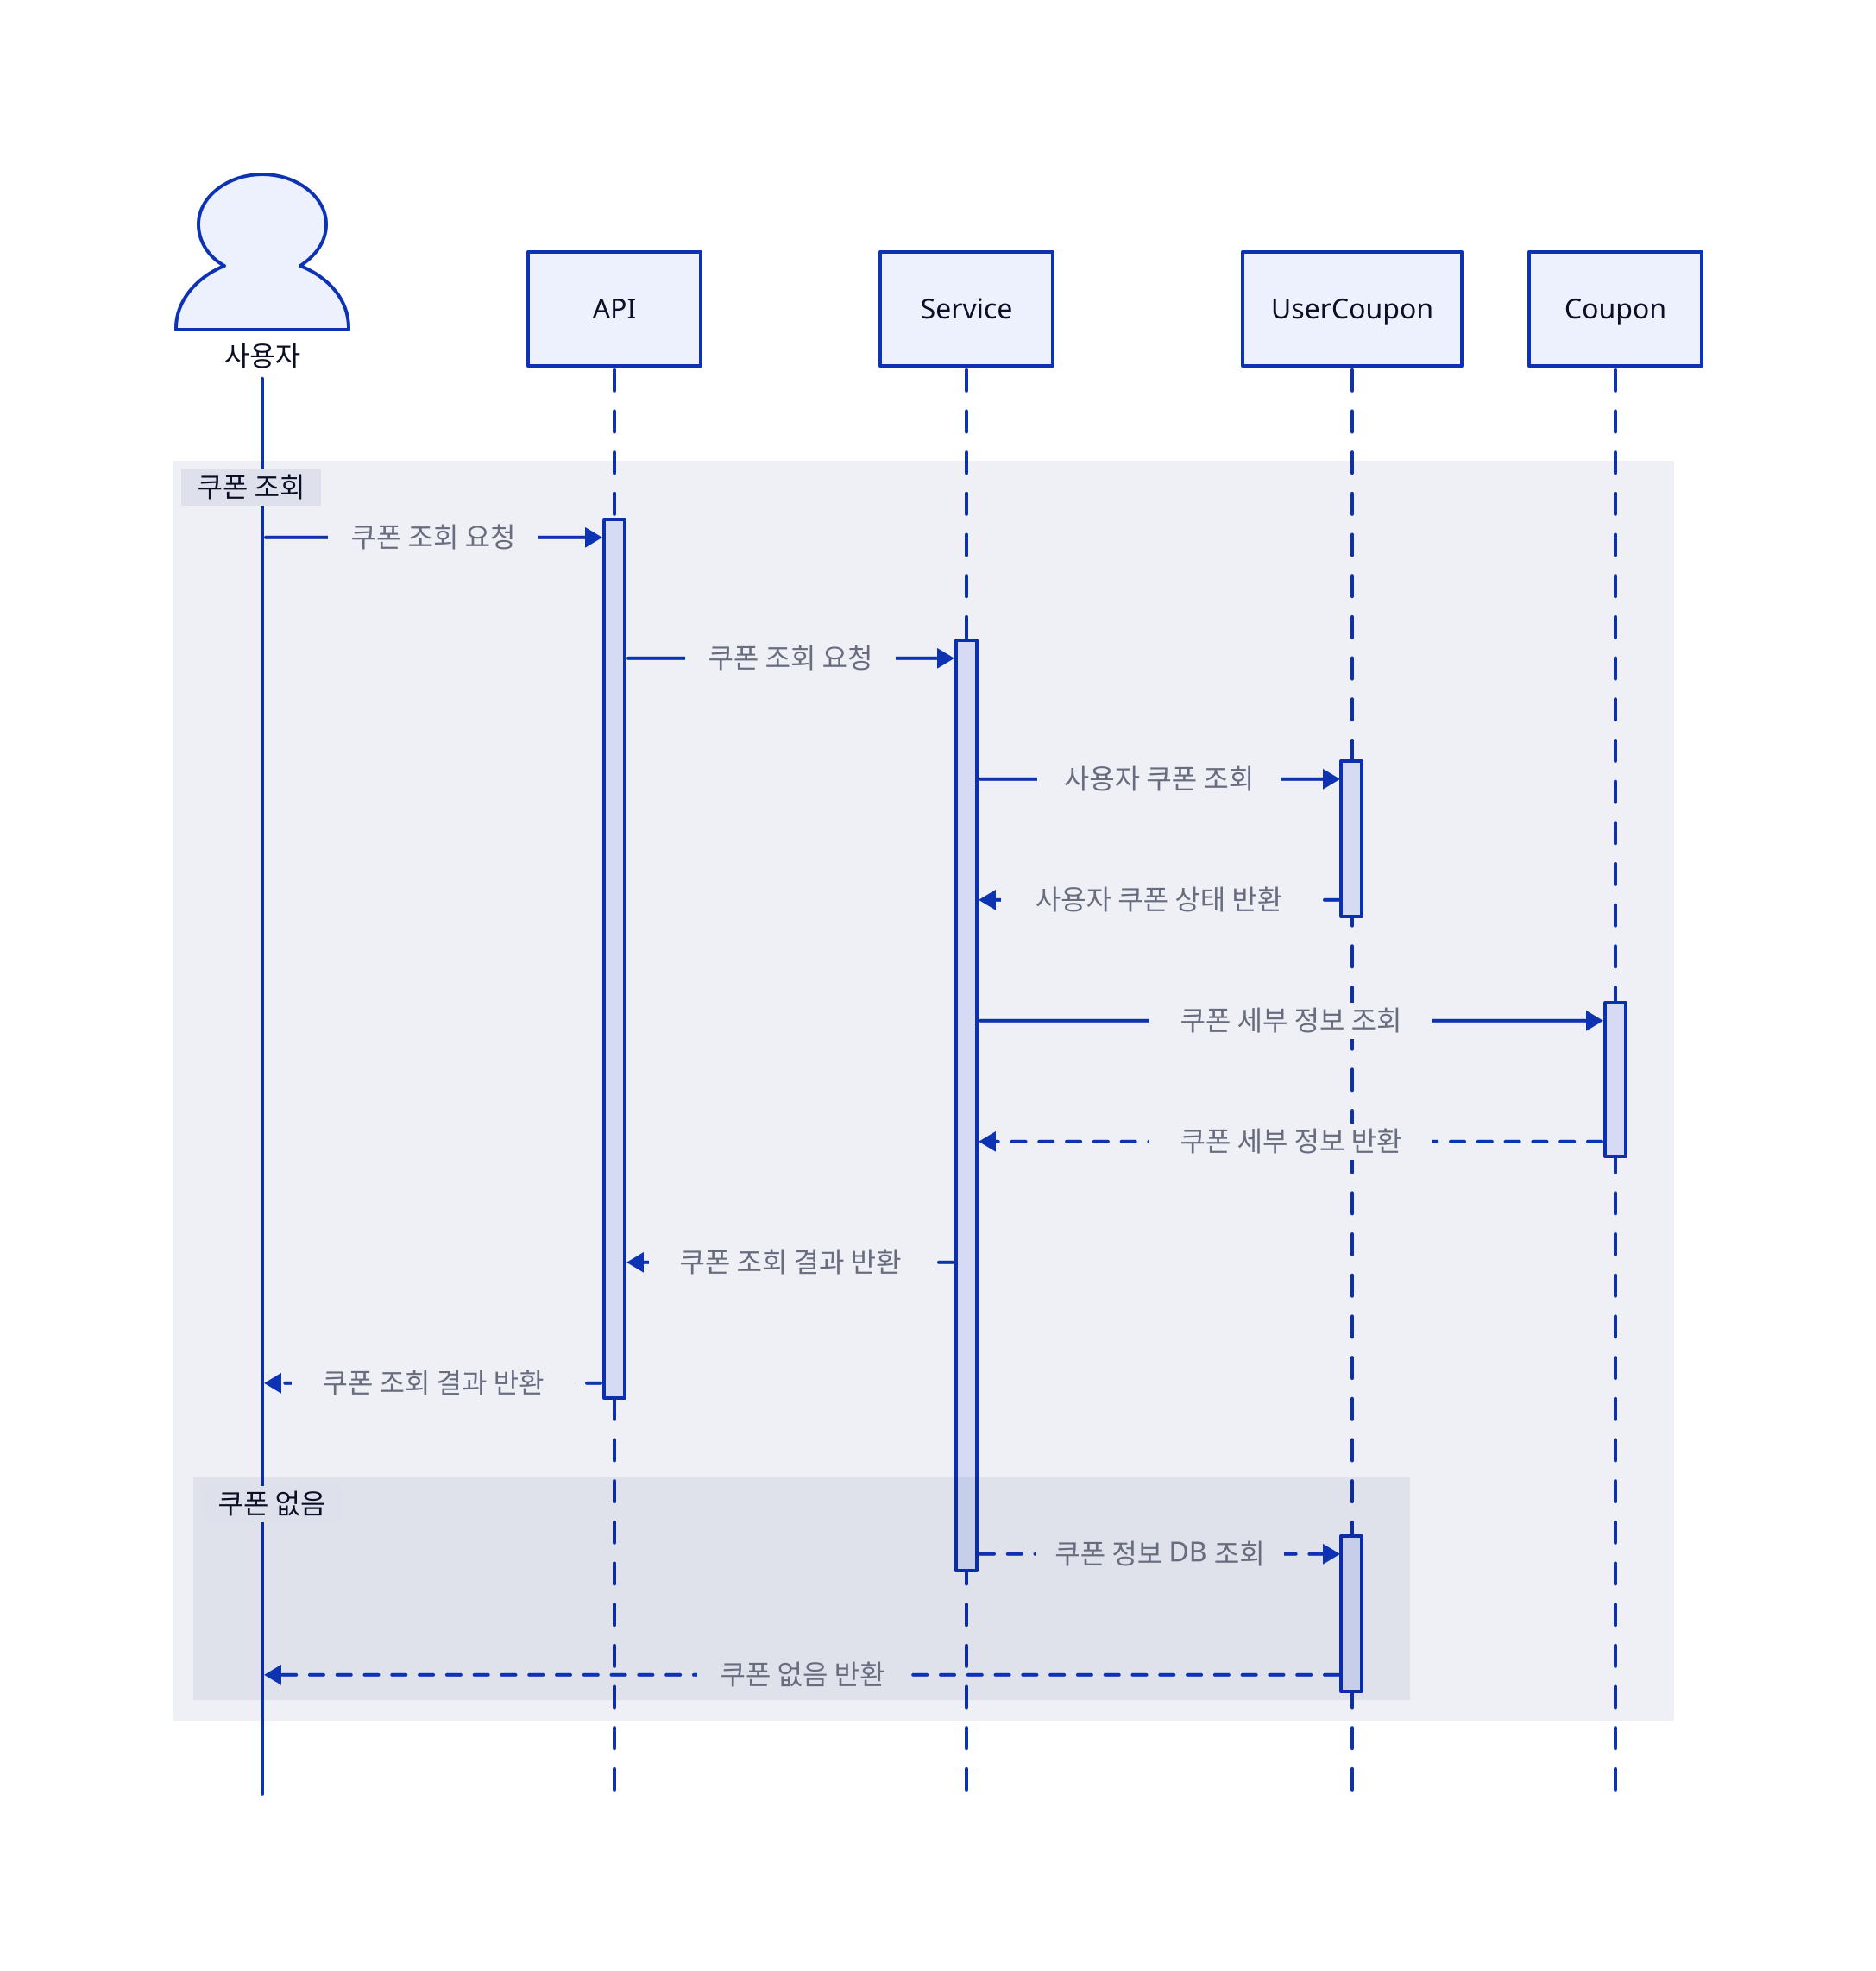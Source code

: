 shape: sequence_diagram
user: 사용자 {shape: person}
api: API
service: Service
userCoupon: UserCoupon
coupon: Coupon

user.style: {
  stroke-dash: 0
}

쿠폰 조회: {
  user -> api.t: 쿠폰 조회 요청
  api.t -> service.t: 쿠폰 조회 요청
  service.t -> userCoupon.t1: 사용자 쿠폰 조회
  userCoupon.t1 -> service.t: 사용자 쿠폰 상태 반환 {
    style.stroke-dash: 4
  }
  service.t -> coupon.t: 쿠폰 세부 정보 조회
  coupon.t -> service.t: 쿠폰 세부 정보 반환 {
    style.stroke-dash: 4
  }
  service.t -> api.t: 쿠폰 조회 결과 반환 {
    style.stroke-dash: 4
  }
  api.t -> user: 쿠폰 조회 결과 반환 {
    style.stroke-dash: 4
  }

  쿠폰 없음: {
    service.t -> userCoupon.t2: 쿠폰 정보 DB 조회 {
      style.stroke-dash: 4
    }
    userCoupon.t2 -> user: 쿠폰 없음 반환 {
      style.stroke-dash: 4
    }
  }
}

